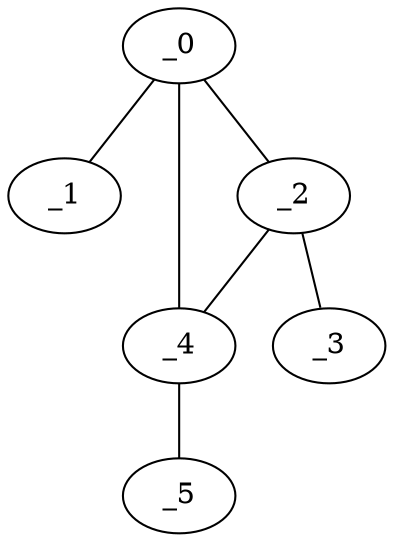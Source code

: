 graph FP1_0103 {
	_0	 [x="0.771456",
		y="3.13668"];
	_1	 [x="1.1464",
		y="0.871794"];
	_0 -- _1;
	_2	 [x="0.803329",
		y="1.67991"];
	_0 -- _2;
	_4	 [x="2.1",
		y="2.78"];
	_0 -- _4;
	_3	 [x="1.52644",
		y="1.83323"];
	_2 -- _3;
	_2 -- _4;
	_5	 [x="2.95876",
		y="2.39691"];
	_4 -- _5;
}

